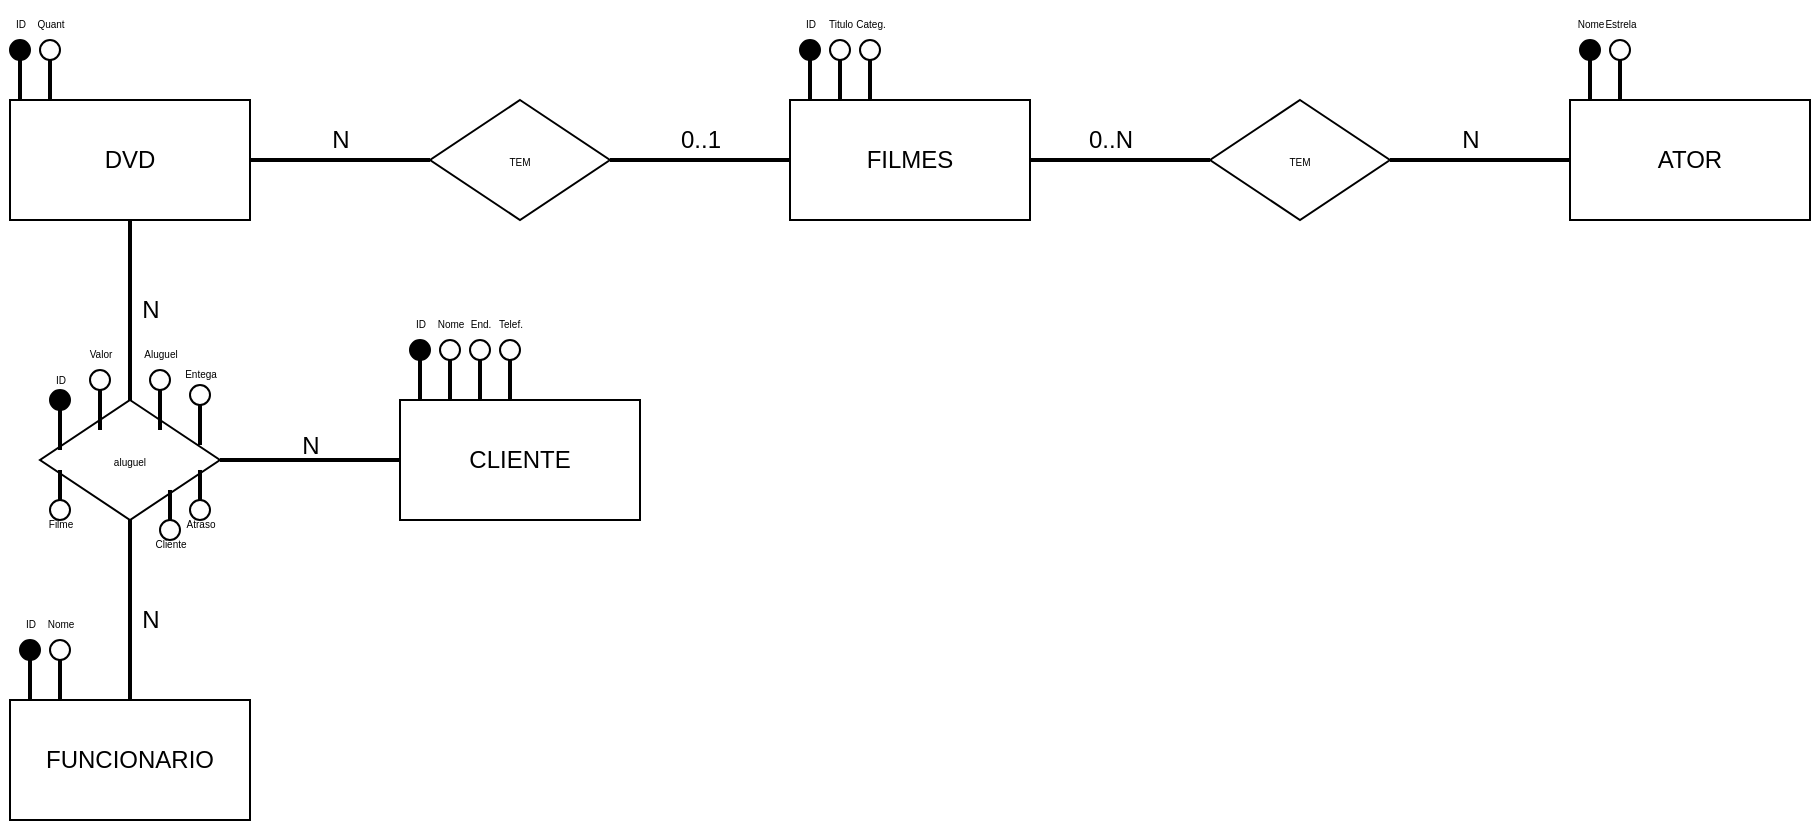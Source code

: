 <mxfile version="15.5.0" type="device"><diagram id="FhqK26dGD_tRWgNJcANQ" name="Page-1"><mxGraphModel dx="1178" dy="647" grid="1" gridSize="10" guides="1" tooltips="1" connect="1" arrows="1" fold="1" page="1" pageScale="1" pageWidth="1200" pageHeight="1920" math="0" shadow="0"><root><mxCell id="0"/><mxCell id="1" parent="0"/><mxCell id="alQn8loE-eCdMeMLhMl_-1" value="DVD" style="rounded=0;whiteSpace=wrap;html=1;" parent="1" vertex="1"><mxGeometry x="120" y="160" width="120" height="60" as="geometry"/></mxCell><mxCell id="alQn8loE-eCdMeMLhMl_-7" value="" style="line;strokeWidth=2;html=1;rotation=-90;" parent="1" vertex="1"><mxGeometry x="115" y="145" width="20" height="10" as="geometry"/></mxCell><mxCell id="alQn8loE-eCdMeMLhMl_-8" value="" style="ellipse;whiteSpace=wrap;html=1;aspect=fixed;fillColor=#000000;" parent="1" vertex="1"><mxGeometry x="120" y="130" width="10" height="10" as="geometry"/></mxCell><mxCell id="alQn8loE-eCdMeMLhMl_-9" value="" style="line;strokeWidth=2;html=1;rotation=-90;" parent="1" vertex="1"><mxGeometry x="130" y="145" width="20" height="10" as="geometry"/></mxCell><mxCell id="alQn8loE-eCdMeMLhMl_-10" value="" style="ellipse;whiteSpace=wrap;html=1;aspect=fixed;" parent="1" vertex="1"><mxGeometry x="135" y="130" width="10" height="10" as="geometry"/></mxCell><mxCell id="alQn8loE-eCdMeMLhMl_-11" value="&lt;span style=&quot;font-size: 5px&quot;&gt;ID&lt;/span&gt;" style="text;html=1;align=center;verticalAlign=middle;resizable=0;points=[];autosize=1;strokeColor=none;fillColor=none;" parent="1" vertex="1"><mxGeometry x="115" y="110" width="20" height="20" as="geometry"/></mxCell><mxCell id="alQn8loE-eCdMeMLhMl_-12" value="&lt;font style=&quot;font-size: 5px&quot;&gt;Quant&lt;/font&gt;" style="text;html=1;align=center;verticalAlign=middle;resizable=0;points=[];autosize=1;strokeColor=none;fillColor=none;" parent="1" vertex="1"><mxGeometry x="125" y="110" width="30" height="20" as="geometry"/></mxCell><mxCell id="alQn8loE-eCdMeMLhMl_-13" value="&lt;font style=&quot;font-size: 5px&quot;&gt;TEM&lt;/font&gt;" style="rhombus;whiteSpace=wrap;html=1;fontSize=5;fillColor=#FFFFFF;" parent="1" vertex="1"><mxGeometry x="330" y="160" width="90" height="60" as="geometry"/></mxCell><mxCell id="alQn8loE-eCdMeMLhMl_-15" value="" style="line;strokeWidth=2;html=1;fontSize=5;fillColor=#FFFFFF;" parent="1" vertex="1"><mxGeometry x="240" y="185" width="90" height="10" as="geometry"/></mxCell><mxCell id="alQn8loE-eCdMeMLhMl_-16" value="" style="line;strokeWidth=2;html=1;fontSize=5;fillColor=#FFFFFF;" parent="1" vertex="1"><mxGeometry x="420" y="185" width="90" height="10" as="geometry"/></mxCell><mxCell id="alQn8loE-eCdMeMLhMl_-17" value="FILMES" style="rounded=0;whiteSpace=wrap;html=1;" parent="1" vertex="1"><mxGeometry x="510" y="160" width="120" height="60" as="geometry"/></mxCell><mxCell id="alQn8loE-eCdMeMLhMl_-18" value="" style="line;strokeWidth=2;html=1;rotation=-90;" parent="1" vertex="1"><mxGeometry x="510" y="145" width="20" height="10" as="geometry"/></mxCell><mxCell id="alQn8loE-eCdMeMLhMl_-19" value="" style="ellipse;whiteSpace=wrap;html=1;aspect=fixed;fillColor=#000000;" parent="1" vertex="1"><mxGeometry x="515" y="130" width="10" height="10" as="geometry"/></mxCell><mxCell id="alQn8loE-eCdMeMLhMl_-20" value="" style="line;strokeWidth=2;html=1;rotation=-90;" parent="1" vertex="1"><mxGeometry x="525" y="145" width="20" height="10" as="geometry"/></mxCell><mxCell id="alQn8loE-eCdMeMLhMl_-21" value="" style="ellipse;whiteSpace=wrap;html=1;aspect=fixed;" parent="1" vertex="1"><mxGeometry x="530" y="130" width="10" height="10" as="geometry"/></mxCell><mxCell id="alQn8loE-eCdMeMLhMl_-26" value="&lt;font style=&quot;font-size: 5px&quot;&gt;ID&lt;/font&gt;" style="text;html=1;align=center;verticalAlign=middle;resizable=0;points=[];autosize=1;strokeColor=none;fillColor=none;" parent="1" vertex="1"><mxGeometry x="510" y="110" width="20" height="20" as="geometry"/></mxCell><mxCell id="alQn8loE-eCdMeMLhMl_-27" value="&lt;font style=&quot;font-size: 5px&quot;&gt;Titulo&lt;/font&gt;" style="text;html=1;align=center;verticalAlign=middle;resizable=0;points=[];autosize=1;strokeColor=none;fillColor=none;" parent="1" vertex="1"><mxGeometry x="520" y="110" width="30" height="20" as="geometry"/></mxCell><mxCell id="alQn8loE-eCdMeMLhMl_-114" value="&lt;font style=&quot;font-size: 12px&quot;&gt;0..1&lt;/font&gt;" style="text;html=1;align=center;verticalAlign=middle;resizable=0;points=[];autosize=1;strokeColor=none;fillColor=none;fontSize=5;strokeWidth=2;" parent="1" vertex="1"><mxGeometry x="445" y="175" width="40" height="10" as="geometry"/></mxCell><mxCell id="alQn8loE-eCdMeMLhMl_-115" value="&lt;font style=&quot;font-size: 12px&quot;&gt;N&lt;/font&gt;" style="text;html=1;align=center;verticalAlign=middle;resizable=0;points=[];autosize=1;strokeColor=none;fillColor=none;fontSize=5;strokeWidth=2;" parent="1" vertex="1"><mxGeometry x="275" y="175" width="20" height="10" as="geometry"/></mxCell><mxCell id="alQn8loE-eCdMeMLhMl_-128" value="" style="line;strokeWidth=2;html=1;fontSize=5;fillColor=#FFFFFF;rotation=90;" parent="1" vertex="1"><mxGeometry x="135" y="260" width="90" height="10" as="geometry"/></mxCell><mxCell id="P7bknqxcklJWxttBi21z-1" value="&lt;font style=&quot;font-size: 5px&quot;&gt;aluguel&lt;/font&gt;" style="rhombus;whiteSpace=wrap;html=1;fontSize=5;fillColor=#FFFFFF;" vertex="1" parent="1"><mxGeometry x="135" y="310" width="90" height="60" as="geometry"/></mxCell><mxCell id="P7bknqxcklJWxttBi21z-2" value="" style="line;strokeWidth=2;html=1;fontSize=5;fillColor=#FFFFFF;rotation=90;" vertex="1" parent="1"><mxGeometry x="135" y="410" width="90" height="10" as="geometry"/></mxCell><mxCell id="P7bknqxcklJWxttBi21z-3" value="FUNCIONARIO" style="rounded=0;whiteSpace=wrap;html=1;" vertex="1" parent="1"><mxGeometry x="120" y="460" width="120" height="60" as="geometry"/></mxCell><mxCell id="P7bknqxcklJWxttBi21z-6" value="CLIENTE" style="rounded=0;whiteSpace=wrap;html=1;" vertex="1" parent="1"><mxGeometry x="315" y="310" width="120" height="60" as="geometry"/></mxCell><mxCell id="P7bknqxcklJWxttBi21z-8" value="" style="line;strokeWidth=2;html=1;fontSize=5;fillColor=#FFFFFF;" vertex="1" parent="1"><mxGeometry x="630" y="185" width="90" height="10" as="geometry"/></mxCell><mxCell id="P7bknqxcklJWxttBi21z-9" value="ATOR" style="rounded=0;whiteSpace=wrap;html=1;" vertex="1" parent="1"><mxGeometry x="900" y="160" width="120" height="60" as="geometry"/></mxCell><mxCell id="P7bknqxcklJWxttBi21z-10" value="&lt;font style=&quot;font-size: 5px&quot;&gt;TEM&lt;/font&gt;" style="rhombus;whiteSpace=wrap;html=1;fontSize=5;fillColor=#FFFFFF;" vertex="1" parent="1"><mxGeometry x="720" y="160" width="90" height="60" as="geometry"/></mxCell><mxCell id="P7bknqxcklJWxttBi21z-11" value="" style="line;strokeWidth=2;html=1;fontSize=5;fillColor=#FFFFFF;" vertex="1" parent="1"><mxGeometry x="810" y="185" width="90" height="10" as="geometry"/></mxCell><mxCell id="P7bknqxcklJWxttBi21z-21" value="&lt;font style=&quot;font-size: 5px&quot;&gt;Categ.&lt;/font&gt;" style="text;html=1;align=center;verticalAlign=middle;resizable=0;points=[];autosize=1;strokeColor=none;fillColor=none;" vertex="1" parent="1"><mxGeometry x="535" y="110" width="30" height="20" as="geometry"/></mxCell><mxCell id="P7bknqxcklJWxttBi21z-22" value="" style="line;strokeWidth=2;html=1;rotation=-90;" vertex="1" parent="1"><mxGeometry x="540" y="145" width="20" height="10" as="geometry"/></mxCell><mxCell id="P7bknqxcklJWxttBi21z-23" value="" style="ellipse;whiteSpace=wrap;html=1;aspect=fixed;" vertex="1" parent="1"><mxGeometry x="545" y="130" width="10" height="10" as="geometry"/></mxCell><mxCell id="P7bknqxcklJWxttBi21z-42" value="" style="line;strokeWidth=2;html=1;rotation=-90;" vertex="1" parent="1"><mxGeometry x="900" y="145" width="20" height="10" as="geometry"/></mxCell><mxCell id="P7bknqxcklJWxttBi21z-43" value="" style="ellipse;whiteSpace=wrap;html=1;aspect=fixed;fillColor=#000000;" vertex="1" parent="1"><mxGeometry x="905" y="130" width="10" height="10" as="geometry"/></mxCell><mxCell id="P7bknqxcklJWxttBi21z-44" value="" style="line;strokeWidth=2;html=1;rotation=-90;" vertex="1" parent="1"><mxGeometry x="915" y="145" width="20" height="10" as="geometry"/></mxCell><mxCell id="P7bknqxcklJWxttBi21z-45" value="" style="ellipse;whiteSpace=wrap;html=1;aspect=fixed;" vertex="1" parent="1"><mxGeometry x="920" y="130" width="10" height="10" as="geometry"/></mxCell><mxCell id="P7bknqxcklJWxttBi21z-46" value="&lt;font style=&quot;font-size: 5px&quot;&gt;Nome&lt;/font&gt;" style="text;html=1;align=center;verticalAlign=middle;resizable=0;points=[];autosize=1;strokeColor=none;fillColor=none;" vertex="1" parent="1"><mxGeometry x="895" y="110" width="30" height="20" as="geometry"/></mxCell><mxCell id="P7bknqxcklJWxttBi21z-47" value="&lt;font style=&quot;font-size: 5px&quot;&gt;Estrela&lt;/font&gt;" style="text;html=1;align=center;verticalAlign=middle;resizable=0;points=[];autosize=1;strokeColor=none;fillColor=none;" vertex="1" parent="1"><mxGeometry x="910" y="110" width="30" height="20" as="geometry"/></mxCell><mxCell id="P7bknqxcklJWxttBi21z-72" value="" style="line;strokeWidth=2;html=1;rotation=-90;" vertex="1" parent="1"><mxGeometry x="135" y="320" width="20" height="10" as="geometry"/></mxCell><mxCell id="P7bknqxcklJWxttBi21z-73" value="" style="ellipse;whiteSpace=wrap;html=1;aspect=fixed;fillColor=#000000;" vertex="1" parent="1"><mxGeometry x="140" y="305" width="10" height="10" as="geometry"/></mxCell><mxCell id="P7bknqxcklJWxttBi21z-74" value="" style="line;strokeWidth=2;html=1;rotation=-90;" vertex="1" parent="1"><mxGeometry x="155" y="310" width="20" height="10" as="geometry"/></mxCell><mxCell id="P7bknqxcklJWxttBi21z-75" value="" style="ellipse;whiteSpace=wrap;html=1;aspect=fixed;" vertex="1" parent="1"><mxGeometry x="160" y="295" width="10" height="10" as="geometry"/></mxCell><mxCell id="P7bknqxcklJWxttBi21z-76" value="&lt;span style=&quot;font-size: 5px&quot;&gt;ID&lt;/span&gt;" style="text;html=1;align=center;verticalAlign=middle;resizable=0;points=[];autosize=1;strokeColor=none;fillColor=none;" vertex="1" parent="1"><mxGeometry x="135" y="287.5" width="20" height="20" as="geometry"/></mxCell><mxCell id="P7bknqxcklJWxttBi21z-77" value="&lt;font style=&quot;font-size: 5px&quot;&gt;Valor&lt;/font&gt;" style="text;html=1;align=center;verticalAlign=middle;resizable=0;points=[];autosize=1;strokeColor=none;fillColor=none;" vertex="1" parent="1"><mxGeometry x="150" y="275" width="30" height="20" as="geometry"/></mxCell><mxCell id="P7bknqxcklJWxttBi21z-78" value="" style="line;strokeWidth=2;html=1;rotation=-90;" vertex="1" parent="1"><mxGeometry x="185" y="310" width="20" height="10" as="geometry"/></mxCell><mxCell id="P7bknqxcklJWxttBi21z-79" value="" style="ellipse;whiteSpace=wrap;html=1;aspect=fixed;" vertex="1" parent="1"><mxGeometry x="190" y="295" width="10" height="10" as="geometry"/></mxCell><mxCell id="P7bknqxcklJWxttBi21z-80" value="" style="line;strokeWidth=2;html=1;rotation=-90;" vertex="1" parent="1"><mxGeometry x="205" y="317.5" width="20" height="10" as="geometry"/></mxCell><mxCell id="P7bknqxcklJWxttBi21z-81" value="" style="ellipse;whiteSpace=wrap;html=1;aspect=fixed;" vertex="1" parent="1"><mxGeometry x="210" y="302.5" width="10" height="10" as="geometry"/></mxCell><mxCell id="P7bknqxcklJWxttBi21z-82" value="" style="line;strokeWidth=2;html=1;rotation=-90;" vertex="1" parent="1"><mxGeometry x="120" y="445" width="20" height="10" as="geometry"/></mxCell><mxCell id="P7bknqxcklJWxttBi21z-83" value="" style="ellipse;whiteSpace=wrap;html=1;aspect=fixed;fillColor=#000000;" vertex="1" parent="1"><mxGeometry x="125" y="430" width="10" height="10" as="geometry"/></mxCell><mxCell id="P7bknqxcklJWxttBi21z-84" value="" style="line;strokeWidth=2;html=1;rotation=-90;" vertex="1" parent="1"><mxGeometry x="135" y="445" width="20" height="10" as="geometry"/></mxCell><mxCell id="P7bknqxcklJWxttBi21z-85" value="" style="ellipse;whiteSpace=wrap;html=1;aspect=fixed;" vertex="1" parent="1"><mxGeometry x="140" y="430" width="10" height="10" as="geometry"/></mxCell><mxCell id="P7bknqxcklJWxttBi21z-86" value="" style="line;strokeWidth=2;html=1;rotation=-90;" vertex="1" parent="1"><mxGeometry x="205" y="350" width="20" height="10" as="geometry"/></mxCell><mxCell id="P7bknqxcklJWxttBi21z-87" value="" style="ellipse;whiteSpace=wrap;html=1;aspect=fixed;" vertex="1" parent="1"><mxGeometry x="210" y="360" width="10" height="10" as="geometry"/></mxCell><mxCell id="P7bknqxcklJWxttBi21z-90" value="&lt;font style=&quot;font-size: 5px&quot;&gt;Aluguel&lt;/font&gt;" style="text;html=1;align=center;verticalAlign=middle;resizable=0;points=[];autosize=1;strokeColor=none;fillColor=none;" vertex="1" parent="1"><mxGeometry x="180" y="275" width="30" height="20" as="geometry"/></mxCell><mxCell id="P7bknqxcklJWxttBi21z-91" value="&lt;font style=&quot;font-size: 5px&quot;&gt;Entega&lt;/font&gt;" style="text;html=1;align=center;verticalAlign=middle;resizable=0;points=[];autosize=1;strokeColor=none;fillColor=none;" vertex="1" parent="1"><mxGeometry x="200" y="285" width="30" height="20" as="geometry"/></mxCell><mxCell id="P7bknqxcklJWxttBi21z-92" value="&lt;font style=&quot;font-size: 5px&quot;&gt;Filme&lt;/font&gt;" style="text;html=1;align=center;verticalAlign=middle;resizable=0;points=[];autosize=1;strokeColor=none;fillColor=none;" vertex="1" parent="1"><mxGeometry x="130" y="360" width="30" height="20" as="geometry"/></mxCell><mxCell id="P7bknqxcklJWxttBi21z-93" value="&lt;font style=&quot;font-size: 5px&quot;&gt;Cliente&lt;/font&gt;" style="text;html=1;align=center;verticalAlign=middle;resizable=0;points=[];autosize=1;strokeColor=none;fillColor=none;" vertex="1" parent="1"><mxGeometry x="185" y="370" width="30" height="20" as="geometry"/></mxCell><mxCell id="P7bknqxcklJWxttBi21z-94" value="&lt;font style=&quot;font-size: 5px&quot;&gt;Atraso&lt;/font&gt;" style="text;html=1;align=center;verticalAlign=middle;resizable=0;points=[];autosize=1;strokeColor=none;fillColor=none;" vertex="1" parent="1"><mxGeometry x="200" y="360" width="30" height="20" as="geometry"/></mxCell><mxCell id="P7bknqxcklJWxttBi21z-95" value="" style="line;strokeWidth=2;html=1;rotation=-90;" vertex="1" parent="1"><mxGeometry x="315" y="295" width="20" height="10" as="geometry"/></mxCell><mxCell id="P7bknqxcklJWxttBi21z-96" value="" style="ellipse;whiteSpace=wrap;html=1;aspect=fixed;fillColor=#000000;" vertex="1" parent="1"><mxGeometry x="320" y="280" width="10" height="10" as="geometry"/></mxCell><mxCell id="P7bknqxcklJWxttBi21z-97" value="" style="line;strokeWidth=2;html=1;rotation=-90;" vertex="1" parent="1"><mxGeometry x="330" y="295" width="20" height="10" as="geometry"/></mxCell><mxCell id="P7bknqxcklJWxttBi21z-98" value="" style="ellipse;whiteSpace=wrap;html=1;aspect=fixed;" vertex="1" parent="1"><mxGeometry x="335" y="280" width="10" height="10" as="geometry"/></mxCell><mxCell id="P7bknqxcklJWxttBi21z-99" value="&lt;font style=&quot;font-size: 5px&quot;&gt;Nome&lt;/font&gt;" style="text;html=1;align=center;verticalAlign=middle;resizable=0;points=[];autosize=1;strokeColor=none;fillColor=none;" vertex="1" parent="1"><mxGeometry x="325" y="260" width="30" height="20" as="geometry"/></mxCell><mxCell id="P7bknqxcklJWxttBi21z-100" value="" style="line;strokeWidth=2;html=1;rotation=-90;" vertex="1" parent="1"><mxGeometry x="345" y="295" width="20" height="10" as="geometry"/></mxCell><mxCell id="P7bknqxcklJWxttBi21z-101" value="" style="ellipse;whiteSpace=wrap;html=1;aspect=fixed;" vertex="1" parent="1"><mxGeometry x="350" y="280" width="10" height="10" as="geometry"/></mxCell><mxCell id="P7bknqxcklJWxttBi21z-102" value="" style="line;strokeWidth=2;html=1;rotation=-90;" vertex="1" parent="1"><mxGeometry x="360" y="295" width="20" height="10" as="geometry"/></mxCell><mxCell id="P7bknqxcklJWxttBi21z-103" value="" style="ellipse;whiteSpace=wrap;html=1;aspect=fixed;" vertex="1" parent="1"><mxGeometry x="365" y="280" width="10" height="10" as="geometry"/></mxCell><mxCell id="P7bknqxcklJWxttBi21z-110" value="&lt;font style=&quot;font-size: 5px&quot;&gt;End.&lt;/font&gt;" style="text;html=1;align=center;verticalAlign=middle;resizable=0;points=[];autosize=1;strokeColor=none;fillColor=none;" vertex="1" parent="1"><mxGeometry x="340" y="260" width="30" height="20" as="geometry"/></mxCell><mxCell id="P7bknqxcklJWxttBi21z-111" value="&lt;font style=&quot;font-size: 5px&quot;&gt;Telef.&lt;/font&gt;" style="text;html=1;align=center;verticalAlign=middle;resizable=0;points=[];autosize=1;strokeColor=none;fillColor=none;" vertex="1" parent="1"><mxGeometry x="355" y="260" width="30" height="20" as="geometry"/></mxCell><mxCell id="P7bknqxcklJWxttBi21z-115" value="&lt;font style=&quot;font-size: 5px&quot;&gt;ID&lt;/font&gt;" style="text;html=1;align=center;verticalAlign=middle;resizable=0;points=[];autosize=1;strokeColor=none;fillColor=none;" vertex="1" parent="1"><mxGeometry x="315" y="260" width="20" height="20" as="geometry"/></mxCell><mxCell id="P7bknqxcklJWxttBi21z-116" value="&lt;font style=&quot;font-size: 12px&quot;&gt;N&lt;/font&gt;" style="text;html=1;align=center;verticalAlign=middle;resizable=0;points=[];autosize=1;strokeColor=none;fillColor=none;fontSize=5;strokeWidth=2;" vertex="1" parent="1"><mxGeometry x="840" y="175" width="20" height="10" as="geometry"/></mxCell><mxCell id="P7bknqxcklJWxttBi21z-117" value="&lt;font style=&quot;font-size: 12px&quot;&gt;0..N&lt;/font&gt;" style="text;html=1;align=center;verticalAlign=middle;resizable=0;points=[];autosize=1;strokeColor=none;fillColor=none;fontSize=5;strokeWidth=2;" vertex="1" parent="1"><mxGeometry x="650" y="175" width="40" height="10" as="geometry"/></mxCell><mxCell id="P7bknqxcklJWxttBi21z-118" value="&lt;font style=&quot;font-size: 12px&quot;&gt;N&lt;/font&gt;" style="text;html=1;align=center;verticalAlign=middle;resizable=0;points=[];autosize=1;strokeColor=none;fillColor=none;fontSize=5;strokeWidth=2;" vertex="1" parent="1"><mxGeometry x="180" y="415" width="20" height="10" as="geometry"/></mxCell><mxCell id="P7bknqxcklJWxttBi21z-119" value="&lt;font style=&quot;font-size: 12px&quot;&gt;N&lt;/font&gt;" style="text;html=1;align=center;verticalAlign=middle;resizable=0;points=[];autosize=1;strokeColor=none;fillColor=none;fontSize=5;strokeWidth=2;" vertex="1" parent="1"><mxGeometry x="180" y="260" width="20" height="10" as="geometry"/></mxCell><mxCell id="P7bknqxcklJWxttBi21z-122" value="" style="line;strokeWidth=2;html=1;fontSize=5;fillColor=#FFFFFF;" vertex="1" parent="1"><mxGeometry x="225" y="257.5" width="90" height="165" as="geometry"/></mxCell><mxCell id="P7bknqxcklJWxttBi21z-126" value="" style="line;strokeWidth=2;html=1;rotation=-90;" vertex="1" parent="1"><mxGeometry x="190" y="360" width="20" height="10" as="geometry"/></mxCell><mxCell id="P7bknqxcklJWxttBi21z-127" value="" style="line;strokeWidth=2;html=1;rotation=-90;" vertex="1" parent="1"><mxGeometry x="135" y="350" width="20" height="10" as="geometry"/></mxCell><mxCell id="P7bknqxcklJWxttBi21z-128" value="" style="ellipse;whiteSpace=wrap;html=1;aspect=fixed;" vertex="1" parent="1"><mxGeometry x="195" y="370" width="10" height="10" as="geometry"/></mxCell><mxCell id="P7bknqxcklJWxttBi21z-129" value="" style="ellipse;whiteSpace=wrap;html=1;aspect=fixed;" vertex="1" parent="1"><mxGeometry x="140" y="360" width="10" height="10" as="geometry"/></mxCell><mxCell id="P7bknqxcklJWxttBi21z-130" value="&lt;span style=&quot;font-size: 5px&quot;&gt;ID&lt;/span&gt;" style="text;html=1;align=center;verticalAlign=middle;resizable=0;points=[];autosize=1;strokeColor=none;fillColor=none;" vertex="1" parent="1"><mxGeometry x="120" y="410" width="20" height="20" as="geometry"/></mxCell><mxCell id="P7bknqxcklJWxttBi21z-131" value="&lt;span style=&quot;font-size: 5px&quot;&gt;Nome&lt;/span&gt;" style="text;html=1;align=center;verticalAlign=middle;resizable=0;points=[];autosize=1;strokeColor=none;fillColor=none;" vertex="1" parent="1"><mxGeometry x="130" y="410" width="30" height="20" as="geometry"/></mxCell><mxCell id="P7bknqxcklJWxttBi21z-132" value="&lt;font style=&quot;font-size: 12px&quot;&gt;N&lt;/font&gt;" style="text;html=1;align=center;verticalAlign=middle;resizable=0;points=[];autosize=1;strokeColor=none;fillColor=none;fontSize=5;strokeWidth=2;" vertex="1" parent="1"><mxGeometry x="260" y="327.5" width="20" height="10" as="geometry"/></mxCell></root></mxGraphModel></diagram></mxfile>